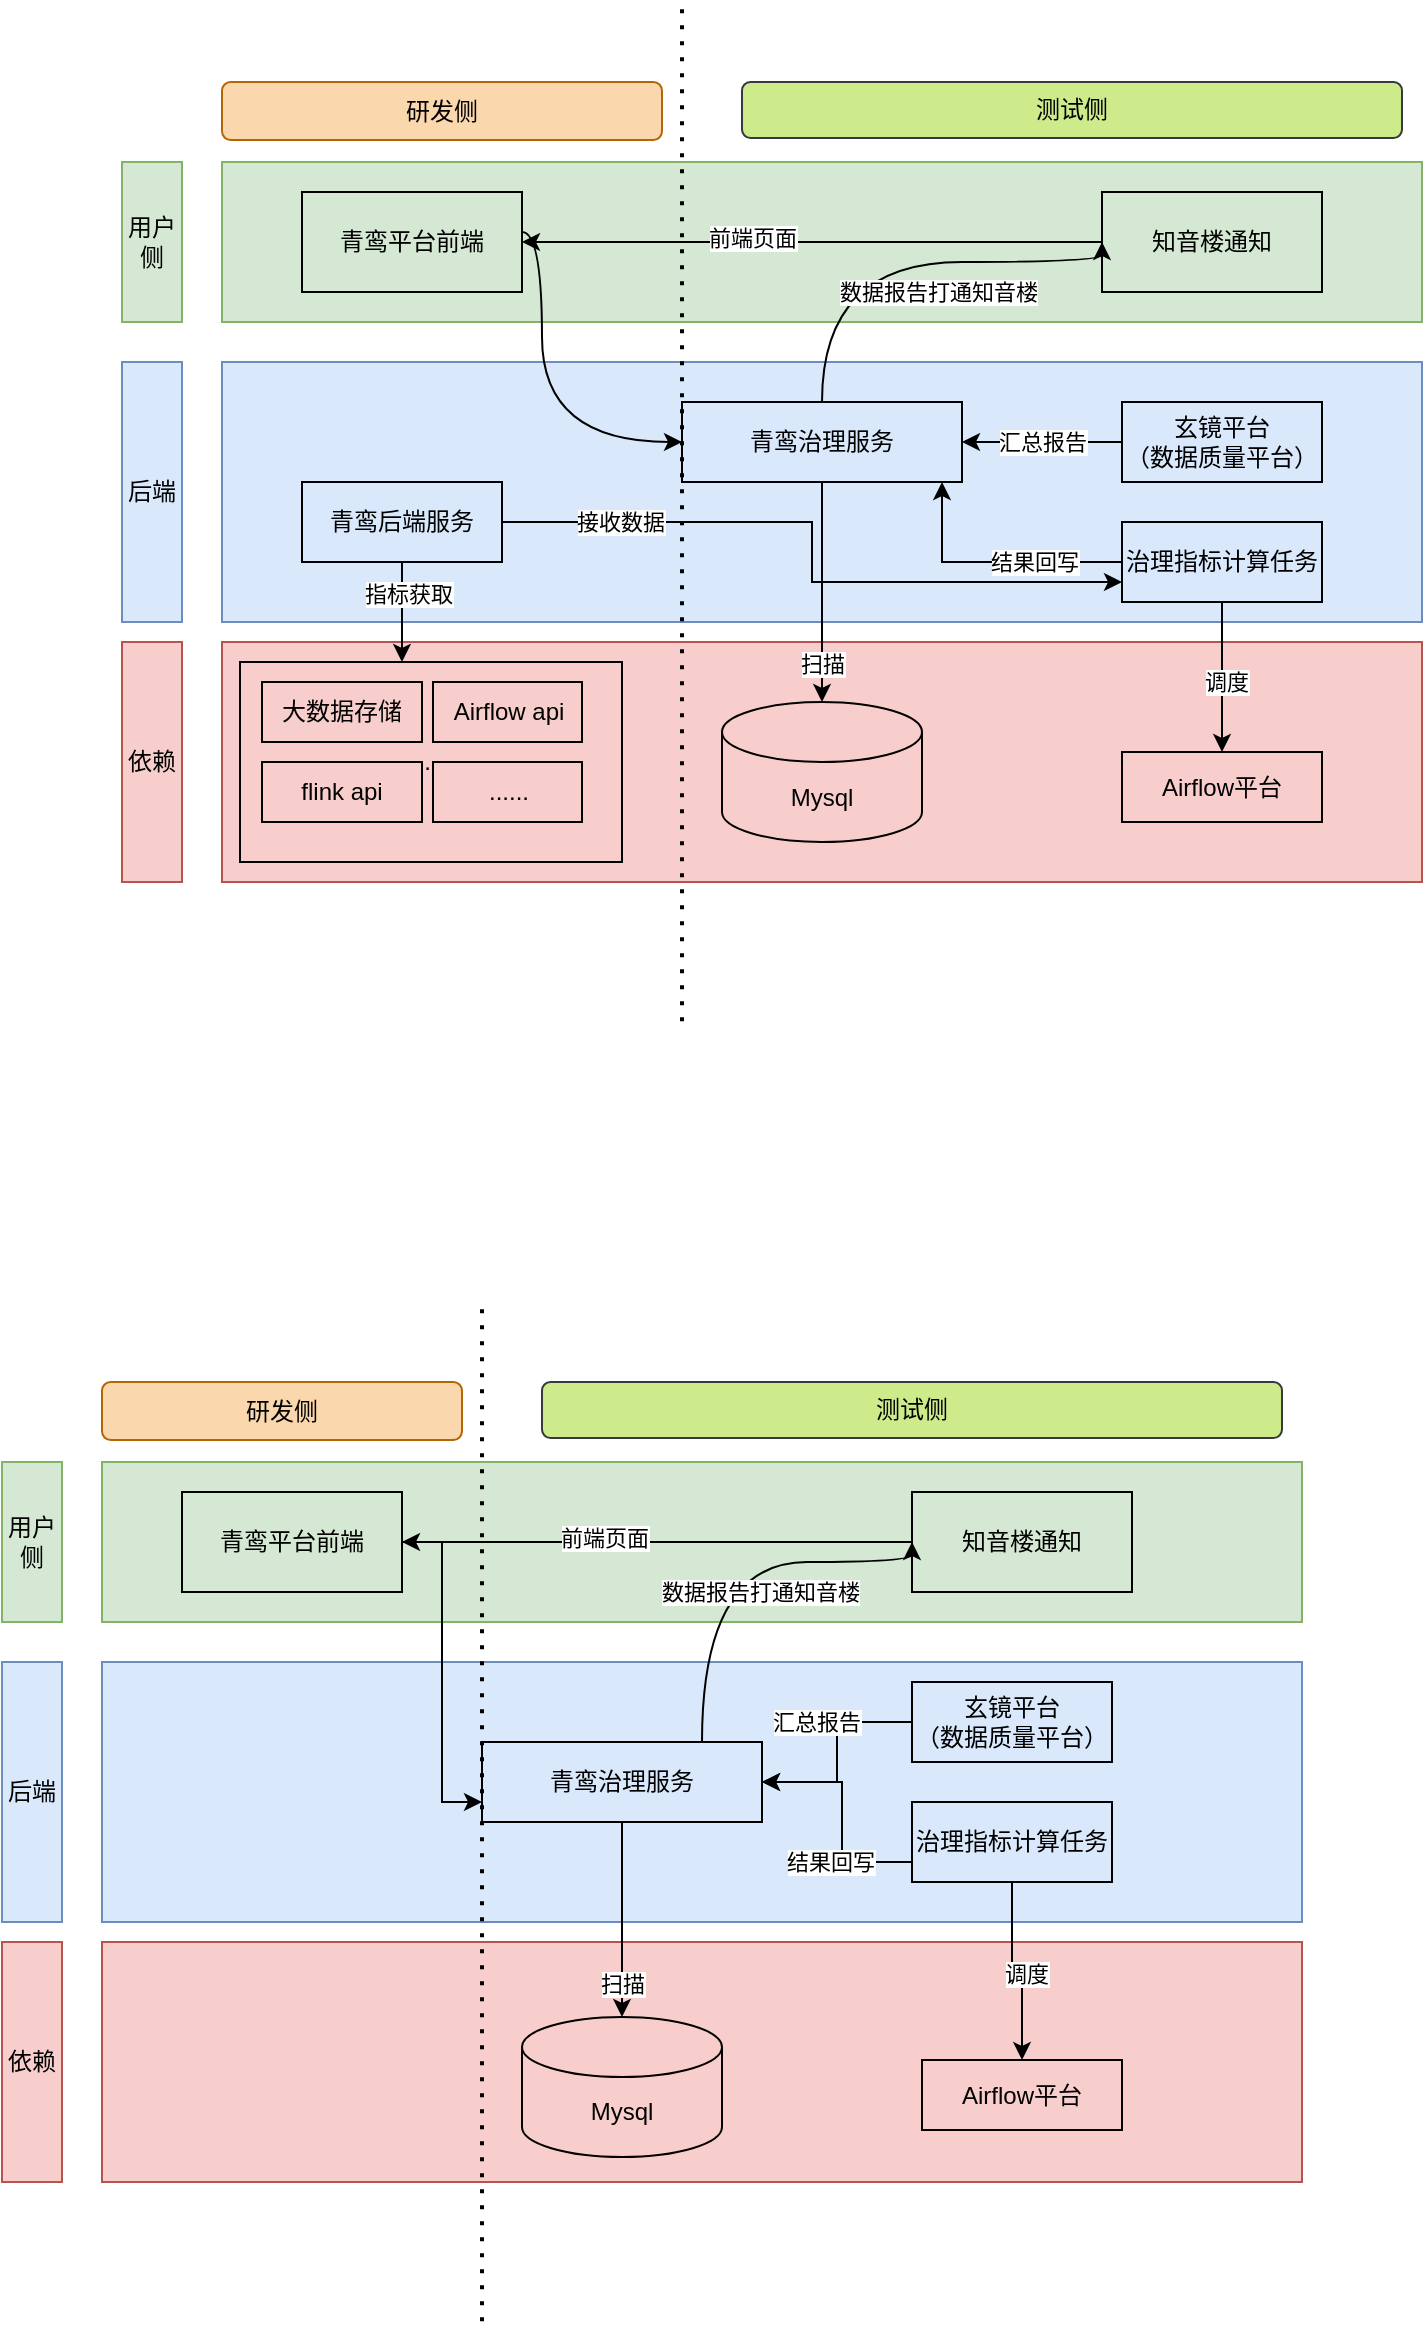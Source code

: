 <mxfile version="26.2.5">
  <diagram name="第 1 页" id="kCpVzw-Yuc3yGchErTbf">
    <mxGraphModel dx="2068" dy="1184" grid="1" gridSize="10" guides="1" tooltips="1" connect="1" arrows="1" fold="1" page="1" pageScale="1" pageWidth="827" pageHeight="1169" math="0" shadow="0">
      <root>
        <mxCell id="0" />
        <mxCell id="1" parent="0" />
        <mxCell id="9S_2ehDtRhiHXOHFXbqS-17" value="" style="rounded=0;whiteSpace=wrap;html=1;fillColor=#dae8fc;strokeColor=#6c8ebf;" parent="1" vertex="1">
          <mxGeometry x="270" y="320" width="600" height="130" as="geometry" />
        </mxCell>
        <mxCell id="9S_2ehDtRhiHXOHFXbqS-11" value="" style="rounded=0;whiteSpace=wrap;html=1;fillColor=#d5e8d4;strokeColor=#82b366;" parent="1" vertex="1">
          <mxGeometry x="270" y="220" width="600" height="80" as="geometry" />
        </mxCell>
        <mxCell id="9S_2ehDtRhiHXOHFXbqS-55" style="edgeStyle=orthogonalEdgeStyle;rounded=0;orthogonalLoop=1;jettySize=auto;html=1;entryX=0;entryY=0.5;entryDx=0;entryDy=0;curved=1;" parent="1" source="9S_2ehDtRhiHXOHFXbqS-12" target="9S_2ehDtRhiHXOHFXbqS-20" edge="1">
          <mxGeometry relative="1" as="geometry">
            <Array as="points">
              <mxPoint x="430" y="255" />
              <mxPoint x="430" y="360" />
            </Array>
          </mxGeometry>
        </mxCell>
        <mxCell id="9S_2ehDtRhiHXOHFXbqS-12" value="青鸾平台前端" style="rounded=0;whiteSpace=wrap;html=1;fillColor=#d5e8d4;strokeColor=default;" parent="1" vertex="1">
          <mxGeometry x="310" y="235" width="110" height="50" as="geometry" />
        </mxCell>
        <mxCell id="9S_2ehDtRhiHXOHFXbqS-67" style="edgeStyle=orthogonalEdgeStyle;rounded=0;orthogonalLoop=1;jettySize=auto;html=1;" parent="1" source="9S_2ehDtRhiHXOHFXbqS-13" target="9S_2ehDtRhiHXOHFXbqS-12" edge="1">
          <mxGeometry relative="1" as="geometry" />
        </mxCell>
        <mxCell id="9S_2ehDtRhiHXOHFXbqS-68" value="前端页面" style="edgeLabel;html=1;align=center;verticalAlign=middle;resizable=0;points=[];" parent="9S_2ehDtRhiHXOHFXbqS-67" vertex="1" connectable="0">
          <mxGeometry x="0.212" y="-2" relative="1" as="geometry">
            <mxPoint as="offset" />
          </mxGeometry>
        </mxCell>
        <mxCell id="9S_2ehDtRhiHXOHFXbqS-13" value="知音楼通知" style="rounded=0;whiteSpace=wrap;html=1;fillColor=#d5e8d4;strokeColor=#000000;" parent="1" vertex="1">
          <mxGeometry x="710" y="235" width="110" height="50" as="geometry" />
        </mxCell>
        <mxCell id="9S_2ehDtRhiHXOHFXbqS-14" value="用户侧" style="whiteSpace=wrap;html=1;fillColor=#d5e8d4;strokeColor=#82b366;" parent="1" vertex="1">
          <mxGeometry x="220" y="220" width="30" height="80" as="geometry" />
        </mxCell>
        <mxCell id="9S_2ehDtRhiHXOHFXbqS-15" value="后端" style="whiteSpace=wrap;html=1;fillColor=#dae8fc;strokeColor=#6c8ebf;" parent="1" vertex="1">
          <mxGeometry x="220" y="320" width="30" height="130" as="geometry" />
        </mxCell>
        <mxCell id="9S_2ehDtRhiHXOHFXbqS-16" value="依赖" style="whiteSpace=wrap;html=1;fillColor=#f8cecc;strokeColor=#b85450;" parent="1" vertex="1">
          <mxGeometry x="220" y="460" width="30" height="120" as="geometry" />
        </mxCell>
        <mxCell id="9S_2ehDtRhiHXOHFXbqS-19" value="" style="rounded=0;whiteSpace=wrap;html=1;fillColor=#f8cecc;strokeColor=#b85450;" parent="1" vertex="1">
          <mxGeometry x="270" y="460" width="600" height="120" as="geometry" />
        </mxCell>
        <mxCell id="9S_2ehDtRhiHXOHFXbqS-45" style="edgeStyle=orthogonalEdgeStyle;rounded=0;orthogonalLoop=1;jettySize=auto;html=1;" parent="1" source="9S_2ehDtRhiHXOHFXbqS-20" target="9S_2ehDtRhiHXOHFXbqS-44" edge="1">
          <mxGeometry relative="1" as="geometry" />
        </mxCell>
        <mxCell id="9S_2ehDtRhiHXOHFXbqS-64" value="扫描" style="edgeLabel;html=1;align=center;verticalAlign=middle;resizable=0;points=[];" parent="9S_2ehDtRhiHXOHFXbqS-45" vertex="1" connectable="0">
          <mxGeometry x="0.647" relative="1" as="geometry">
            <mxPoint as="offset" />
          </mxGeometry>
        </mxCell>
        <mxCell id="9S_2ehDtRhiHXOHFXbqS-52" style="edgeStyle=orthogonalEdgeStyle;rounded=0;orthogonalLoop=1;jettySize=auto;html=1;entryX=0;entryY=0.5;entryDx=0;entryDy=0;curved=1;" parent="1" source="9S_2ehDtRhiHXOHFXbqS-20" target="9S_2ehDtRhiHXOHFXbqS-13" edge="1">
          <mxGeometry relative="1" as="geometry">
            <Array as="points">
              <mxPoint x="570" y="270" />
            </Array>
          </mxGeometry>
        </mxCell>
        <mxCell id="9S_2ehDtRhiHXOHFXbqS-53" value="数据报告打通知音楼" style="edgeLabel;html=1;align=center;verticalAlign=middle;resizable=0;points=[];fillColor=#D5E8D4;" parent="9S_2ehDtRhiHXOHFXbqS-52" vertex="1" connectable="0">
          <mxGeometry x="0.141" y="-11" relative="1" as="geometry">
            <mxPoint x="2" y="4" as="offset" />
          </mxGeometry>
        </mxCell>
        <mxCell id="9S_2ehDtRhiHXOHFXbqS-20" value="青鸾治理服务" style="rounded=0;whiteSpace=wrap;html=1;fillColor=#dae8fc;strokeColor=#000000;" parent="1" vertex="1">
          <mxGeometry x="500" y="340" width="140" height="40" as="geometry" />
        </mxCell>
        <mxCell id="9S_2ehDtRhiHXOHFXbqS-26" style="edgeStyle=orthogonalEdgeStyle;rounded=0;orthogonalLoop=1;jettySize=auto;html=1;" parent="1" source="9S_2ehDtRhiHXOHFXbqS-21" target="9S_2ehDtRhiHXOHFXbqS-20" edge="1">
          <mxGeometry relative="1" as="geometry">
            <Array as="points">
              <mxPoint x="630" y="420" />
            </Array>
          </mxGeometry>
        </mxCell>
        <mxCell id="9S_2ehDtRhiHXOHFXbqS-29" value="结果回写" style="edgeLabel;html=1;align=center;verticalAlign=middle;resizable=0;points=[];" parent="9S_2ehDtRhiHXOHFXbqS-26" vertex="1" connectable="0">
          <mxGeometry x="-0.551" y="-1" relative="1" as="geometry">
            <mxPoint x="-15" y="1" as="offset" />
          </mxGeometry>
        </mxCell>
        <mxCell id="9S_2ehDtRhiHXOHFXbqS-40" style="edgeStyle=orthogonalEdgeStyle;rounded=0;orthogonalLoop=1;jettySize=auto;html=1;entryX=0.5;entryY=0;entryDx=0;entryDy=0;" parent="1" source="9S_2ehDtRhiHXOHFXbqS-21" target="9S_2ehDtRhiHXOHFXbqS-23" edge="1">
          <mxGeometry relative="1" as="geometry" />
        </mxCell>
        <mxCell id="9S_2ehDtRhiHXOHFXbqS-41" value="调度" style="edgeLabel;html=1;align=center;verticalAlign=middle;resizable=0;points=[];" parent="9S_2ehDtRhiHXOHFXbqS-40" vertex="1" connectable="0">
          <mxGeometry x="0.072" y="2" relative="1" as="geometry">
            <mxPoint as="offset" />
          </mxGeometry>
        </mxCell>
        <mxCell id="9S_2ehDtRhiHXOHFXbqS-21" value="治理指标计算任务" style="rounded=0;whiteSpace=wrap;html=1;fillColor=#dae8fc;strokeColor=#000000;" parent="1" vertex="1">
          <mxGeometry x="720" y="400" width="100" height="40" as="geometry" />
        </mxCell>
        <mxCell id="9S_2ehDtRhiHXOHFXbqS-23" value="Airflow平台" style="rounded=0;whiteSpace=wrap;html=1;fillColor=#f8cecc;strokeColor=#000000;" parent="1" vertex="1">
          <mxGeometry x="720" y="515" width="100" height="35" as="geometry" />
        </mxCell>
        <mxCell id="9S_2ehDtRhiHXOHFXbqS-25" style="edgeStyle=orthogonalEdgeStyle;rounded=0;orthogonalLoop=1;jettySize=auto;html=1;" parent="1" source="9S_2ehDtRhiHXOHFXbqS-24" target="9S_2ehDtRhiHXOHFXbqS-20" edge="1">
          <mxGeometry relative="1" as="geometry" />
        </mxCell>
        <mxCell id="9S_2ehDtRhiHXOHFXbqS-27" value="汇总报告" style="edgeLabel;html=1;align=center;verticalAlign=middle;resizable=0;points=[];" parent="9S_2ehDtRhiHXOHFXbqS-25" vertex="1" connectable="0">
          <mxGeometry x="-0.391" y="-1" relative="1" as="geometry">
            <mxPoint x="-16" y="1" as="offset" />
          </mxGeometry>
        </mxCell>
        <mxCell id="9S_2ehDtRhiHXOHFXbqS-24" value="玄镜平台&lt;br&gt;（数据质量平台）" style="rounded=0;whiteSpace=wrap;html=1;fillColor=#dae8fc;strokeColor=#000000;" parent="1" vertex="1">
          <mxGeometry x="720" y="340" width="100" height="40" as="geometry" />
        </mxCell>
        <mxCell id="9S_2ehDtRhiHXOHFXbqS-47" style="edgeStyle=orthogonalEdgeStyle;rounded=0;orthogonalLoop=1;jettySize=auto;html=1;entryX=0;entryY=0.75;entryDx=0;entryDy=0;" parent="1" source="9S_2ehDtRhiHXOHFXbqS-31" target="9S_2ehDtRhiHXOHFXbqS-21" edge="1">
          <mxGeometry relative="1" as="geometry" />
        </mxCell>
        <mxCell id="9S_2ehDtRhiHXOHFXbqS-48" value="接收数据" style="edgeLabel;html=1;align=center;verticalAlign=middle;resizable=0;points=[];" parent="9S_2ehDtRhiHXOHFXbqS-47" vertex="1" connectable="0">
          <mxGeometry x="-0.807" y="-3" relative="1" as="geometry">
            <mxPoint x="26" y="-3" as="offset" />
          </mxGeometry>
        </mxCell>
        <mxCell id="9S_2ehDtRhiHXOHFXbqS-31" value="青鸾后端服务" style="rounded=0;whiteSpace=wrap;html=1;fillColor=#dae8fc;strokeColor=#000000;" parent="1" vertex="1">
          <mxGeometry x="310" y="380" width="100" height="40" as="geometry" />
        </mxCell>
        <mxCell id="9S_2ehDtRhiHXOHFXbqS-37" value="......" style="rounded=0;whiteSpace=wrap;html=1;fillColor=#f8cecc;strokeColor=#000000;" parent="1" vertex="1">
          <mxGeometry x="279" y="470" width="191" height="100" as="geometry" />
        </mxCell>
        <mxCell id="9S_2ehDtRhiHXOHFXbqS-32" value="大数据存储" style="rounded=0;whiteSpace=wrap;html=1;fillColor=#f8cecc;strokeColor=#000000;" parent="1" vertex="1">
          <mxGeometry x="290" y="480" width="80" height="30" as="geometry" />
        </mxCell>
        <mxCell id="9S_2ehDtRhiHXOHFXbqS-33" value="Airflow api" style="rounded=0;whiteSpace=wrap;html=1;fillColor=#f8cecc;strokeColor=#000000;" parent="1" vertex="1">
          <mxGeometry x="375.5" y="480" width="74.5" height="30" as="geometry" />
        </mxCell>
        <mxCell id="9S_2ehDtRhiHXOHFXbqS-35" value="flink api" style="rounded=0;whiteSpace=wrap;html=1;fillColor=#f8cecc;strokeColor=#000000;" parent="1" vertex="1">
          <mxGeometry x="290" y="520" width="80" height="30" as="geometry" />
        </mxCell>
        <mxCell id="9S_2ehDtRhiHXOHFXbqS-36" value="......" style="rounded=0;whiteSpace=wrap;html=1;fillColor=#f8cecc;strokeColor=#000000;" parent="1" vertex="1">
          <mxGeometry x="375.5" y="520" width="74.5" height="30" as="geometry" />
        </mxCell>
        <mxCell id="9S_2ehDtRhiHXOHFXbqS-38" style="edgeStyle=orthogonalEdgeStyle;rounded=0;orthogonalLoop=1;jettySize=auto;html=1;entryX=0.424;entryY=0;entryDx=0;entryDy=0;entryPerimeter=0;" parent="1" source="9S_2ehDtRhiHXOHFXbqS-31" target="9S_2ehDtRhiHXOHFXbqS-37" edge="1">
          <mxGeometry relative="1" as="geometry" />
        </mxCell>
        <mxCell id="9S_2ehDtRhiHXOHFXbqS-39" value="指标获取" style="edgeLabel;html=1;align=center;verticalAlign=middle;resizable=0;points=[];" parent="9S_2ehDtRhiHXOHFXbqS-38" vertex="1" connectable="0">
          <mxGeometry x="-0.354" y="3" relative="1" as="geometry">
            <mxPoint as="offset" />
          </mxGeometry>
        </mxCell>
        <mxCell id="9S_2ehDtRhiHXOHFXbqS-44" value="Mysql" style="shape=cylinder3;whiteSpace=wrap;html=1;boundedLbl=1;backgroundOutline=1;size=15;fillColor=#f8cecc;strokeColor=#000000;" parent="1" vertex="1">
          <mxGeometry x="520" y="490" width="100" height="70" as="geometry" />
        </mxCell>
        <mxCell id="9S_2ehDtRhiHXOHFXbqS-59" value="" style="endArrow=none;dashed=1;html=1;dashPattern=1 3;strokeWidth=2;rounded=0;" parent="1" edge="1">
          <mxGeometry width="50" height="50" relative="1" as="geometry">
            <mxPoint x="500" y="649.6" as="sourcePoint" />
            <mxPoint x="500" y="140" as="targetPoint" />
          </mxGeometry>
        </mxCell>
        <mxCell id="9S_2ehDtRhiHXOHFXbqS-61" value="研发侧" style="rounded=1;whiteSpace=wrap;html=1;fillColor=#fad7ac;strokeColor=#b46504;" parent="1" vertex="1">
          <mxGeometry x="270" y="180" width="220" height="29" as="geometry" />
        </mxCell>
        <mxCell id="9S_2ehDtRhiHXOHFXbqS-62" value="测试侧" style="rounded=1;whiteSpace=wrap;html=1;fillColor=#cdeb8b;strokeColor=#36393d;" parent="1" vertex="1">
          <mxGeometry x="530" y="180" width="330" height="28" as="geometry" />
        </mxCell>
        <mxCell id="i-IdUwr09wMcxvkggbW--1" value="" style="rounded=0;whiteSpace=wrap;html=1;fillColor=#dae8fc;strokeColor=#6c8ebf;" parent="1" vertex="1">
          <mxGeometry x="210" y="970" width="600" height="130" as="geometry" />
        </mxCell>
        <mxCell id="i-IdUwr09wMcxvkggbW--2" value="" style="rounded=0;whiteSpace=wrap;html=1;fillColor=#d5e8d4;strokeColor=#82b366;" parent="1" vertex="1">
          <mxGeometry x="210" y="870" width="600" height="80" as="geometry" />
        </mxCell>
        <mxCell id="i-IdUwr09wMcxvkggbW--40" style="edgeStyle=orthogonalEdgeStyle;rounded=0;orthogonalLoop=1;jettySize=auto;html=1;entryX=0;entryY=0.75;entryDx=0;entryDy=0;" parent="1" source="i-IdUwr09wMcxvkggbW--4" target="i-IdUwr09wMcxvkggbW--16" edge="1">
          <mxGeometry relative="1" as="geometry" />
        </mxCell>
        <mxCell id="i-IdUwr09wMcxvkggbW--4" value="青鸾平台前端" style="rounded=0;whiteSpace=wrap;html=1;fillColor=#d5e8d4;strokeColor=default;" parent="1" vertex="1">
          <mxGeometry x="250" y="885" width="110" height="50" as="geometry" />
        </mxCell>
        <mxCell id="i-IdUwr09wMcxvkggbW--5" style="edgeStyle=orthogonalEdgeStyle;rounded=0;orthogonalLoop=1;jettySize=auto;html=1;" parent="1" source="i-IdUwr09wMcxvkggbW--7" target="i-IdUwr09wMcxvkggbW--4" edge="1">
          <mxGeometry relative="1" as="geometry">
            <Array as="points">
              <mxPoint x="420" y="910" />
              <mxPoint x="420" y="910" />
            </Array>
          </mxGeometry>
        </mxCell>
        <mxCell id="i-IdUwr09wMcxvkggbW--6" value="前端页面" style="edgeLabel;html=1;align=center;verticalAlign=middle;resizable=0;points=[];" parent="i-IdUwr09wMcxvkggbW--5" vertex="1" connectable="0">
          <mxGeometry x="0.212" y="-2" relative="1" as="geometry">
            <mxPoint as="offset" />
          </mxGeometry>
        </mxCell>
        <mxCell id="i-IdUwr09wMcxvkggbW--7" value="知音楼通知" style="rounded=0;whiteSpace=wrap;html=1;fillColor=#d5e8d4;strokeColor=#000000;" parent="1" vertex="1">
          <mxGeometry x="615" y="885" width="110" height="50" as="geometry" />
        </mxCell>
        <mxCell id="i-IdUwr09wMcxvkggbW--8" value="用户侧" style="whiteSpace=wrap;html=1;fillColor=#d5e8d4;strokeColor=#82b366;" parent="1" vertex="1">
          <mxGeometry x="160" y="870" width="30" height="80" as="geometry" />
        </mxCell>
        <mxCell id="i-IdUwr09wMcxvkggbW--9" value="后端" style="whiteSpace=wrap;html=1;fillColor=#dae8fc;strokeColor=#6c8ebf;" parent="1" vertex="1">
          <mxGeometry x="160" y="970" width="30" height="130" as="geometry" />
        </mxCell>
        <mxCell id="i-IdUwr09wMcxvkggbW--10" value="依赖" style="whiteSpace=wrap;html=1;fillColor=#f8cecc;strokeColor=#b85450;" parent="1" vertex="1">
          <mxGeometry x="160" y="1110" width="30" height="120" as="geometry" />
        </mxCell>
        <mxCell id="i-IdUwr09wMcxvkggbW--11" value="" style="rounded=0;whiteSpace=wrap;html=1;fillColor=#f8cecc;strokeColor=#b85450;" parent="1" vertex="1">
          <mxGeometry x="210" y="1110" width="600" height="120" as="geometry" />
        </mxCell>
        <mxCell id="i-IdUwr09wMcxvkggbW--12" style="edgeStyle=orthogonalEdgeStyle;rounded=0;orthogonalLoop=1;jettySize=auto;html=1;" parent="1" source="i-IdUwr09wMcxvkggbW--16" target="i-IdUwr09wMcxvkggbW--36" edge="1">
          <mxGeometry relative="1" as="geometry" />
        </mxCell>
        <mxCell id="i-IdUwr09wMcxvkggbW--13" value="扫描" style="edgeLabel;html=1;align=center;verticalAlign=middle;resizable=0;points=[];" parent="i-IdUwr09wMcxvkggbW--12" vertex="1" connectable="0">
          <mxGeometry x="0.647" relative="1" as="geometry">
            <mxPoint as="offset" />
          </mxGeometry>
        </mxCell>
        <mxCell id="i-IdUwr09wMcxvkggbW--14" style="edgeStyle=orthogonalEdgeStyle;rounded=0;orthogonalLoop=1;jettySize=auto;html=1;entryX=0;entryY=0.5;entryDx=0;entryDy=0;curved=1;" parent="1" source="i-IdUwr09wMcxvkggbW--16" target="i-IdUwr09wMcxvkggbW--7" edge="1">
          <mxGeometry relative="1" as="geometry">
            <Array as="points">
              <mxPoint x="510" y="920" />
            </Array>
          </mxGeometry>
        </mxCell>
        <mxCell id="i-IdUwr09wMcxvkggbW--15" value="数据报告打通知音楼" style="edgeLabel;html=1;align=center;verticalAlign=middle;resizable=0;points=[];fillColor=#D5E8D4;" parent="i-IdUwr09wMcxvkggbW--14" vertex="1" connectable="0">
          <mxGeometry x="0.141" y="-11" relative="1" as="geometry">
            <mxPoint x="2" y="4" as="offset" />
          </mxGeometry>
        </mxCell>
        <mxCell id="i-IdUwr09wMcxvkggbW--16" value="青鸾治理服务" style="rounded=0;whiteSpace=wrap;html=1;fillColor=#dae8fc;strokeColor=#000000;" parent="1" vertex="1">
          <mxGeometry x="400" y="1010" width="140" height="40" as="geometry" />
        </mxCell>
        <mxCell id="i-IdUwr09wMcxvkggbW--17" style="edgeStyle=orthogonalEdgeStyle;rounded=0;orthogonalLoop=1;jettySize=auto;html=1;" parent="1" source="i-IdUwr09wMcxvkggbW--21" target="i-IdUwr09wMcxvkggbW--16" edge="1">
          <mxGeometry relative="1" as="geometry">
            <Array as="points">
              <mxPoint x="580" y="1070" />
              <mxPoint x="580" y="1030" />
            </Array>
          </mxGeometry>
        </mxCell>
        <mxCell id="i-IdUwr09wMcxvkggbW--18" value="结果回写" style="edgeLabel;html=1;align=center;verticalAlign=middle;resizable=0;points=[];" parent="i-IdUwr09wMcxvkggbW--17" vertex="1" connectable="0">
          <mxGeometry x="-0.551" y="-1" relative="1" as="geometry">
            <mxPoint x="-15" y="1" as="offset" />
          </mxGeometry>
        </mxCell>
        <mxCell id="i-IdUwr09wMcxvkggbW--19" style="edgeStyle=orthogonalEdgeStyle;rounded=0;orthogonalLoop=1;jettySize=auto;html=1;entryX=0.5;entryY=0;entryDx=0;entryDy=0;" parent="1" source="i-IdUwr09wMcxvkggbW--21" target="i-IdUwr09wMcxvkggbW--22" edge="1">
          <mxGeometry relative="1" as="geometry" />
        </mxCell>
        <mxCell id="i-IdUwr09wMcxvkggbW--20" value="调度" style="edgeLabel;html=1;align=center;verticalAlign=middle;resizable=0;points=[];" parent="i-IdUwr09wMcxvkggbW--19" vertex="1" connectable="0">
          <mxGeometry x="0.072" y="2" relative="1" as="geometry">
            <mxPoint as="offset" />
          </mxGeometry>
        </mxCell>
        <mxCell id="i-IdUwr09wMcxvkggbW--21" value="治理指标计算任务" style="rounded=0;whiteSpace=wrap;html=1;fillColor=#dae8fc;strokeColor=#000000;" parent="1" vertex="1">
          <mxGeometry x="615" y="1040" width="100" height="40" as="geometry" />
        </mxCell>
        <mxCell id="i-IdUwr09wMcxvkggbW--22" value="Airflow平台" style="rounded=0;whiteSpace=wrap;html=1;fillColor=#f8cecc;strokeColor=#000000;" parent="1" vertex="1">
          <mxGeometry x="620" y="1169" width="100" height="35" as="geometry" />
        </mxCell>
        <mxCell id="i-IdUwr09wMcxvkggbW--23" style="edgeStyle=orthogonalEdgeStyle;rounded=0;orthogonalLoop=1;jettySize=auto;html=1;" parent="1" source="i-IdUwr09wMcxvkggbW--25" target="i-IdUwr09wMcxvkggbW--16" edge="1">
          <mxGeometry relative="1" as="geometry" />
        </mxCell>
        <mxCell id="i-IdUwr09wMcxvkggbW--24" value="汇总报告" style="edgeLabel;html=1;align=center;verticalAlign=middle;resizable=0;points=[];" parent="i-IdUwr09wMcxvkggbW--23" vertex="1" connectable="0">
          <mxGeometry x="-0.391" y="-1" relative="1" as="geometry">
            <mxPoint x="-16" y="1" as="offset" />
          </mxGeometry>
        </mxCell>
        <mxCell id="i-IdUwr09wMcxvkggbW--25" value="玄镜平台&lt;br&gt;（数据质量平台）" style="rounded=0;whiteSpace=wrap;html=1;fillColor=#dae8fc;strokeColor=#000000;" parent="1" vertex="1">
          <mxGeometry x="615" y="980" width="100" height="40" as="geometry" />
        </mxCell>
        <mxCell id="i-IdUwr09wMcxvkggbW--36" value="Mysql" style="shape=cylinder3;whiteSpace=wrap;html=1;boundedLbl=1;backgroundOutline=1;size=15;fillColor=#f8cecc;strokeColor=#000000;" parent="1" vertex="1">
          <mxGeometry x="420" y="1147.5" width="100" height="70" as="geometry" />
        </mxCell>
        <mxCell id="i-IdUwr09wMcxvkggbW--37" value="研发侧" style="rounded=1;whiteSpace=wrap;html=1;fillColor=#fad7ac;strokeColor=#b46504;" parent="1" vertex="1">
          <mxGeometry x="210" y="830" width="180" height="29" as="geometry" />
        </mxCell>
        <mxCell id="i-IdUwr09wMcxvkggbW--38" value="测试侧" style="rounded=1;whiteSpace=wrap;html=1;fillColor=#cdeb8b;strokeColor=#36393d;" parent="1" vertex="1">
          <mxGeometry x="430" y="830" width="370" height="28" as="geometry" />
        </mxCell>
        <mxCell id="i-IdUwr09wMcxvkggbW--41" value="" style="endArrow=none;dashed=1;html=1;dashPattern=1 3;strokeWidth=2;rounded=0;" parent="1" edge="1">
          <mxGeometry width="50" height="50" relative="1" as="geometry">
            <mxPoint x="400" y="1299.6" as="sourcePoint" />
            <mxPoint x="400" y="790" as="targetPoint" />
          </mxGeometry>
        </mxCell>
      </root>
    </mxGraphModel>
  </diagram>
</mxfile>
